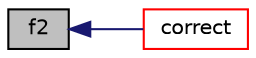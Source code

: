 digraph "f2"
{
  bgcolor="transparent";
  edge [fontname="Helvetica",fontsize="10",labelfontname="Helvetica",labelfontsize="10"];
  node [fontname="Helvetica",fontsize="10",shape=record];
  rankdir="LR";
  Node338 [label="f2",height=0.2,width=0.4,color="black", fillcolor="grey75", style="filled", fontcolor="black"];
  Node338 -> Node339 [dir="back",color="midnightblue",fontsize="10",style="solid",fontname="Helvetica"];
  Node339 [label="correct",height=0.2,width=0.4,color="red",URL="$a32065.html#a3ae44b28050c3aa494c1d8e18cf618c1",tooltip="Solve the turbulence equations and correct the turbulence viscosity. "];
}
